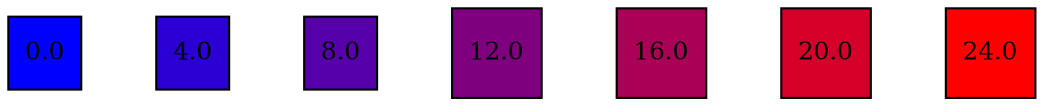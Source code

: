 digraph Circle{
rankdir=LR;

node [shape=square, width=0.2, height=0.2, fontsize=12];
edge [style="invis"];

a0 [label="0.0", style="filled", fillcolor="#0000ff", color="black" ];
a1 [label="4.0", style="filled", fillcolor="#2a00d4", color="black" ];
a2 [label="8.0", style="filled", fillcolor="#5500aa", color="black" ];
a3 [label="12.0", style="filled", fillcolor="#7f007f", color="black" ];
a4 [label="16.0", style="filled", fillcolor="#aa0055", color="black" ];
a5 [label="20.0", style="filled", fillcolor="#d4002a", color="black" ];
a6 [label="24.0", style="filled", fillcolor="#ff0000", color="black" ];
a0-> a1 [label=""];
a1-> a2 [label=""];
a2-> a3 [label=""];
a3-> a4 [label=""];
a4-> a5 [label=""];
a5-> a6 [label=""];
}
